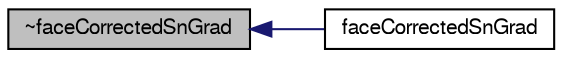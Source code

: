 digraph "~faceCorrectedSnGrad"
{
  bgcolor="transparent";
  edge [fontname="FreeSans",fontsize="10",labelfontname="FreeSans",labelfontsize="10"];
  node [fontname="FreeSans",fontsize="10",shape=record];
  rankdir="LR";
  Node636 [label="~faceCorrectedSnGrad",height=0.2,width=0.4,color="black", fillcolor="grey75", style="filled", fontcolor="black"];
  Node636 -> Node637 [dir="back",color="midnightblue",fontsize="10",style="solid",fontname="FreeSans"];
  Node637 [label="faceCorrectedSnGrad",height=0.2,width=0.4,color="black",URL="$a22598.html#a512b18b01f32f71e6f11fed053d337c7",tooltip="Construct from mesh and data stream. "];
}
